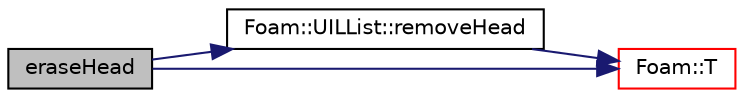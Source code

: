 digraph "eraseHead"
{
  bgcolor="transparent";
  edge [fontname="Helvetica",fontsize="10",labelfontname="Helvetica",labelfontsize="10"];
  node [fontname="Helvetica",fontsize="10",shape=record];
  rankdir="LR";
  Node106 [label="eraseHead",height=0.2,width=0.4,color="black", fillcolor="grey75", style="filled", fontcolor="black"];
  Node106 -> Node107 [color="midnightblue",fontsize="10",style="solid",fontname="Helvetica"];
  Node107 [label="Foam::UILList::removeHead",height=0.2,width=0.4,color="black",URL="$a26933.html#ad71554eb41972ff896aa374a7c87edd2",tooltip="Remove and return head. "];
  Node107 -> Node108 [color="midnightblue",fontsize="10",style="solid",fontname="Helvetica"];
  Node108 [label="Foam::T",height=0.2,width=0.4,color="red",URL="$a21851.html#ae57fda0abb14bb0944947c463c6e09d4"];
  Node106 -> Node108 [color="midnightblue",fontsize="10",style="solid",fontname="Helvetica"];
}
